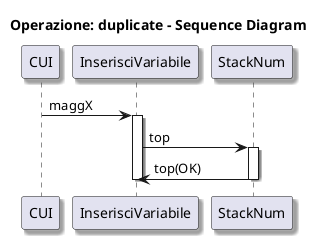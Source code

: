 @startuml 
skinparam Shadowing true

title Operazione: duplicate - Sequence Diagram
CUI -> InserisciVariabile: maggX
activate InserisciVariabile
InserisciVariabile -> StackNum: top
activate StackNum
StackNum -> InserisciVariabile: top(OK)
deactivate StackNum
deactivate InserisciVariabile 
@endumlperazione